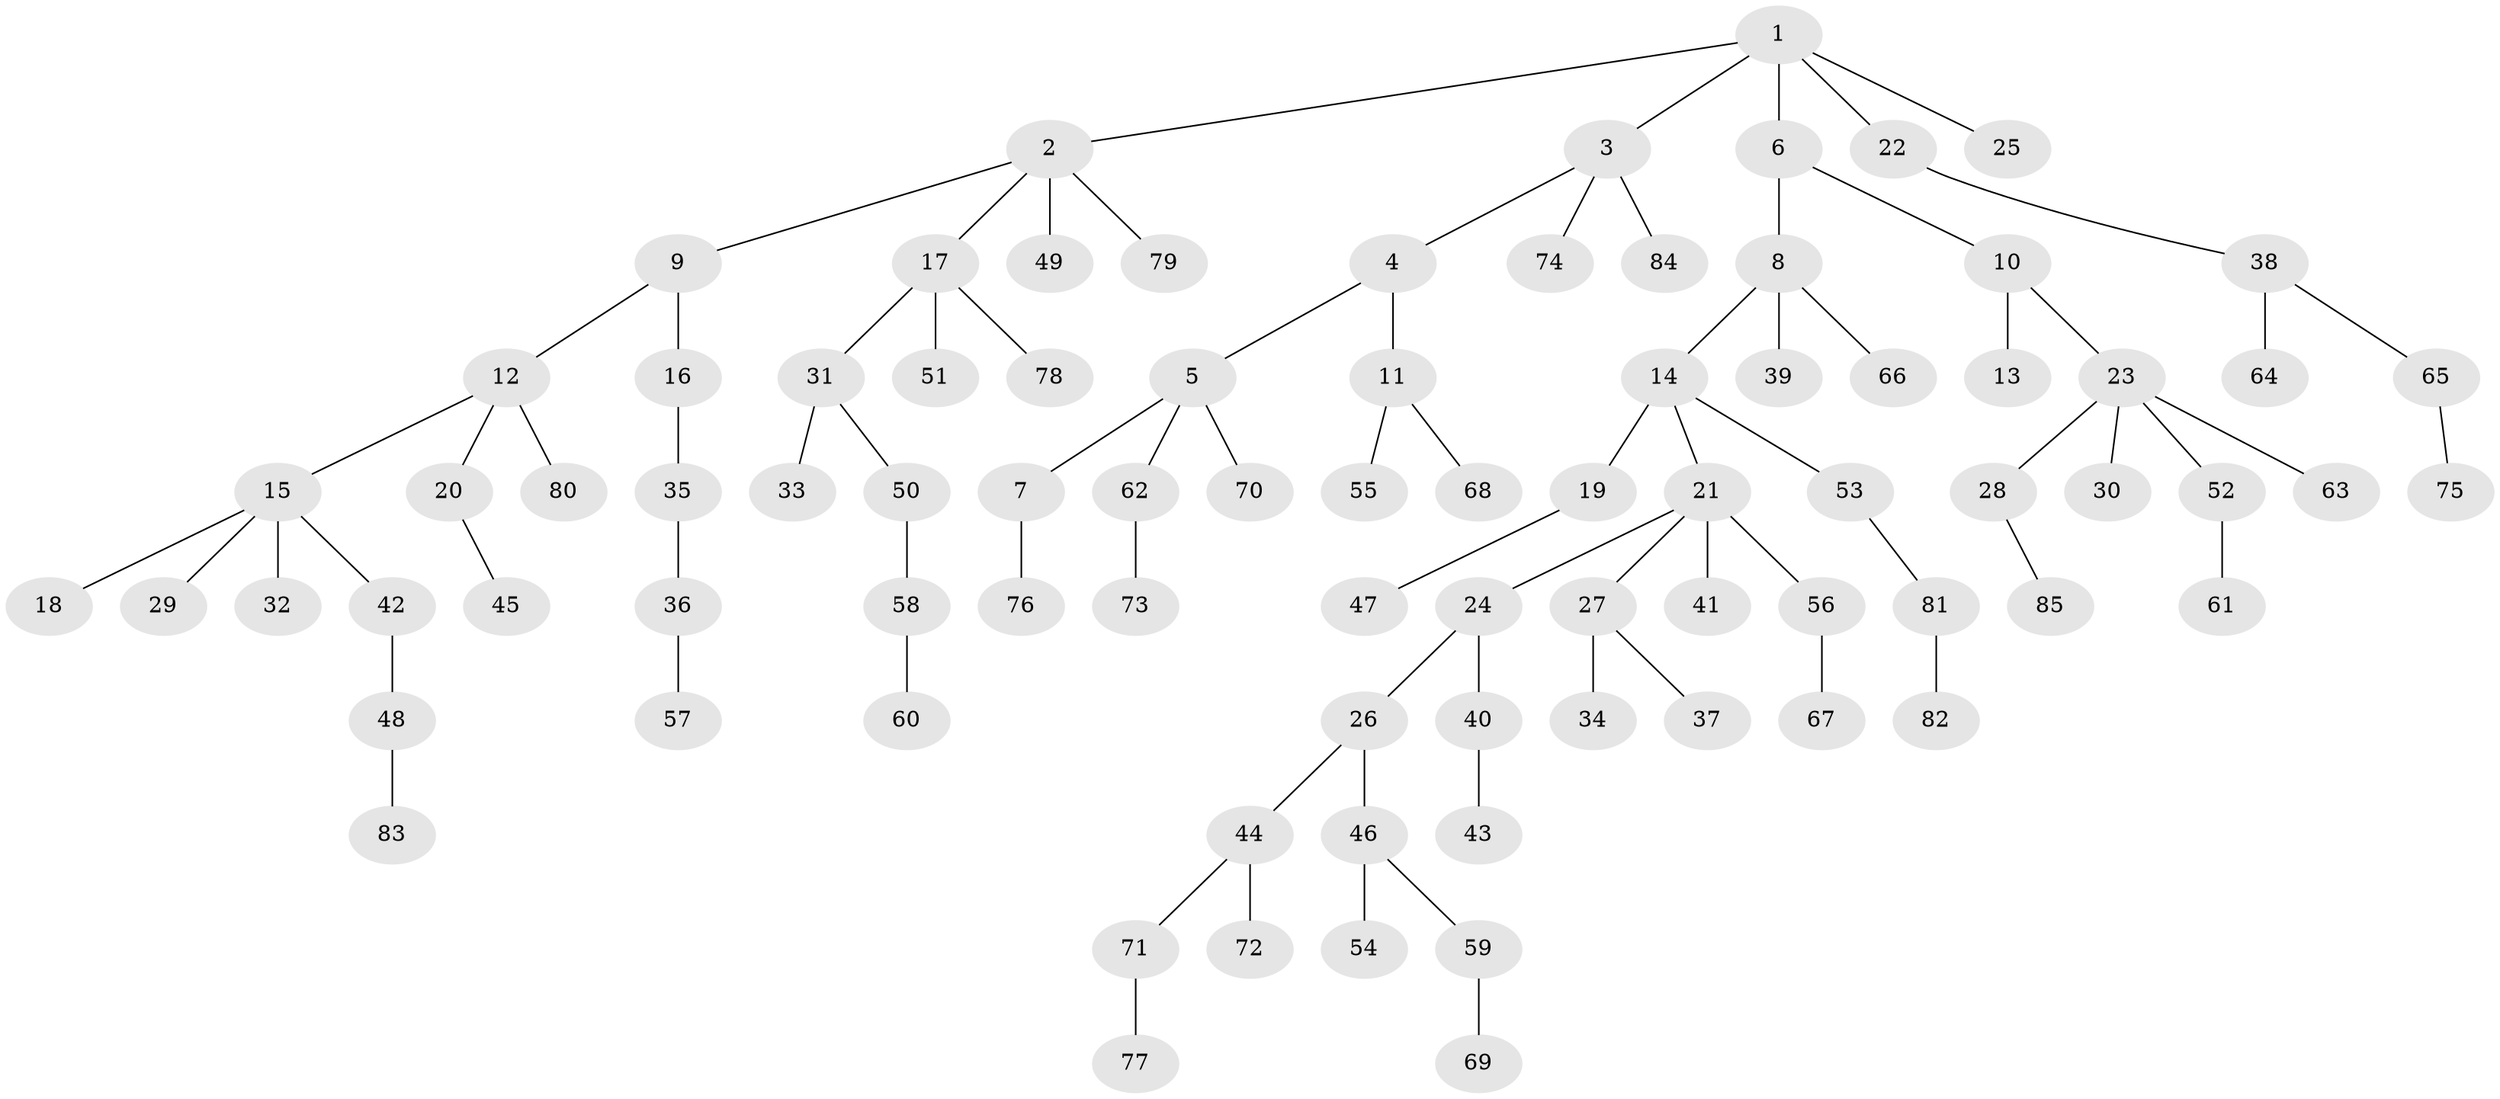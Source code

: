 // coarse degree distribution, {6: 0.017857142857142856, 4: 0.10714285714285714, 3: 0.14285714285714285, 2: 0.16071428571428573, 1: 0.5535714285714286, 7: 0.017857142857142856}
// Generated by graph-tools (version 1.1) at 2025/24/03/03/25 07:24:08]
// undirected, 85 vertices, 84 edges
graph export_dot {
graph [start="1"]
  node [color=gray90,style=filled];
  1;
  2;
  3;
  4;
  5;
  6;
  7;
  8;
  9;
  10;
  11;
  12;
  13;
  14;
  15;
  16;
  17;
  18;
  19;
  20;
  21;
  22;
  23;
  24;
  25;
  26;
  27;
  28;
  29;
  30;
  31;
  32;
  33;
  34;
  35;
  36;
  37;
  38;
  39;
  40;
  41;
  42;
  43;
  44;
  45;
  46;
  47;
  48;
  49;
  50;
  51;
  52;
  53;
  54;
  55;
  56;
  57;
  58;
  59;
  60;
  61;
  62;
  63;
  64;
  65;
  66;
  67;
  68;
  69;
  70;
  71;
  72;
  73;
  74;
  75;
  76;
  77;
  78;
  79;
  80;
  81;
  82;
  83;
  84;
  85;
  1 -- 2;
  1 -- 3;
  1 -- 6;
  1 -- 22;
  1 -- 25;
  2 -- 9;
  2 -- 17;
  2 -- 49;
  2 -- 79;
  3 -- 4;
  3 -- 74;
  3 -- 84;
  4 -- 5;
  4 -- 11;
  5 -- 7;
  5 -- 62;
  5 -- 70;
  6 -- 8;
  6 -- 10;
  7 -- 76;
  8 -- 14;
  8 -- 39;
  8 -- 66;
  9 -- 12;
  9 -- 16;
  10 -- 13;
  10 -- 23;
  11 -- 55;
  11 -- 68;
  12 -- 15;
  12 -- 20;
  12 -- 80;
  14 -- 19;
  14 -- 21;
  14 -- 53;
  15 -- 18;
  15 -- 29;
  15 -- 32;
  15 -- 42;
  16 -- 35;
  17 -- 31;
  17 -- 51;
  17 -- 78;
  19 -- 47;
  20 -- 45;
  21 -- 24;
  21 -- 27;
  21 -- 41;
  21 -- 56;
  22 -- 38;
  23 -- 28;
  23 -- 30;
  23 -- 52;
  23 -- 63;
  24 -- 26;
  24 -- 40;
  26 -- 44;
  26 -- 46;
  27 -- 34;
  27 -- 37;
  28 -- 85;
  31 -- 33;
  31 -- 50;
  35 -- 36;
  36 -- 57;
  38 -- 64;
  38 -- 65;
  40 -- 43;
  42 -- 48;
  44 -- 71;
  44 -- 72;
  46 -- 54;
  46 -- 59;
  48 -- 83;
  50 -- 58;
  52 -- 61;
  53 -- 81;
  56 -- 67;
  58 -- 60;
  59 -- 69;
  62 -- 73;
  65 -- 75;
  71 -- 77;
  81 -- 82;
}
